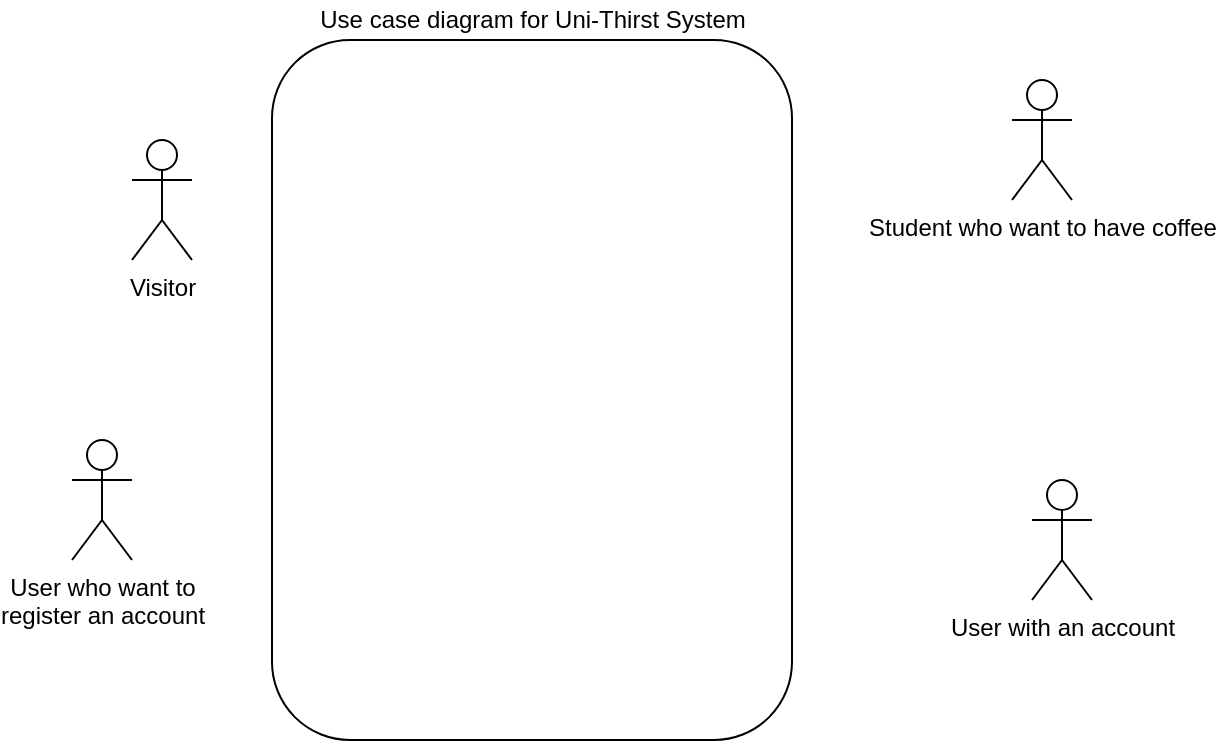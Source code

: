<mxfile version="14.6.9" type="github">
  <diagram id="EW8y-90sn8qm0zdfdRmy" name="Page-1">
    <mxGraphModel dx="584" dy="268" grid="1" gridSize="10" guides="1" tooltips="1" connect="1" arrows="1" fold="1" page="1" pageScale="1" pageWidth="1169" pageHeight="1654" math="0" shadow="0">
      <root>
        <mxCell id="0" />
        <mxCell id="1" parent="0" />
        <mxCell id="1YWA5LtyOcCbF4ka-4Vv-1" value="" style="rounded=1;whiteSpace=wrap;html=1;" vertex="1" parent="1">
          <mxGeometry x="460" y="200" width="260" height="350" as="geometry" />
        </mxCell>
        <mxCell id="1YWA5LtyOcCbF4ka-4Vv-2" value="Use case diagram for Uni-Thirst System" style="text;html=1;align=center;verticalAlign=middle;resizable=0;points=[];autosize=1;strokeColor=none;" vertex="1" parent="1">
          <mxGeometry x="475" y="180" width="230" height="20" as="geometry" />
        </mxCell>
        <mxCell id="1YWA5LtyOcCbF4ka-4Vv-3" value="Visitor" style="shape=umlActor;verticalLabelPosition=bottom;verticalAlign=top;html=1;outlineConnect=0;" vertex="1" parent="1">
          <mxGeometry x="390" y="250" width="30" height="60" as="geometry" />
        </mxCell>
        <mxCell id="1YWA5LtyOcCbF4ka-4Vv-6" value="User who want to &lt;br&gt;register an account" style="shape=umlActor;verticalLabelPosition=bottom;verticalAlign=top;html=1;outlineConnect=0;" vertex="1" parent="1">
          <mxGeometry x="360" y="400" width="30" height="60" as="geometry" />
        </mxCell>
        <mxCell id="1YWA5LtyOcCbF4ka-4Vv-7" value="User with an account" style="shape=umlActor;verticalLabelPosition=bottom;verticalAlign=top;html=1;outlineConnect=0;" vertex="1" parent="1">
          <mxGeometry x="840" y="420" width="30" height="60" as="geometry" />
        </mxCell>
        <mxCell id="1YWA5LtyOcCbF4ka-4Vv-9" value="Student who want to have coffee" style="shape=umlActor;verticalLabelPosition=bottom;verticalAlign=top;html=1;outlineConnect=0;" vertex="1" parent="1">
          <mxGeometry x="830" y="220" width="30" height="60" as="geometry" />
        </mxCell>
      </root>
    </mxGraphModel>
  </diagram>
</mxfile>
